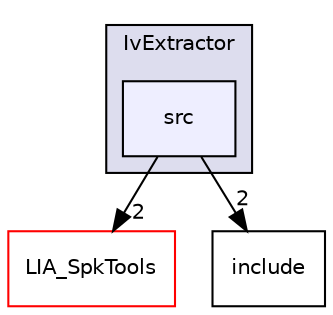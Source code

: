 digraph "LIA_SpkDet/IvExtractor/src" {
  compound=true
  node [ fontsize="10", fontname="Helvetica"];
  edge [ labelfontsize="10", labelfontname="Helvetica"];
  subgraph clusterdir_f8eec4eea211a39b31f03e2ead7a544e {
    graph [ bgcolor="#ddddee", pencolor="black", label="IvExtractor" fontname="Helvetica", fontsize="10", URL="dir_f8eec4eea211a39b31f03e2ead7a544e.html"]
  dir_1128033c36d44ba32537147872348e67 [shape=box, label="src", style="filled", fillcolor="#eeeeff", pencolor="black", URL="dir_1128033c36d44ba32537147872348e67.html"];
  }
  dir_7b9f40c7474acebf25e66f966c5b9c6a [shape=box label="LIA_SpkTools" fillcolor="white" style="filled" color="red" URL="dir_7b9f40c7474acebf25e66f966c5b9c6a.html"];
  dir_7e0454f7a7d6a4da9b5b39b2e06f3249 [shape=box label="include" URL="dir_7e0454f7a7d6a4da9b5b39b2e06f3249.html"];
  dir_1128033c36d44ba32537147872348e67->dir_7b9f40c7474acebf25e66f966c5b9c6a [headlabel="2", labeldistance=1.5 headhref="dir_000066_000110.html"];
  dir_1128033c36d44ba32537147872348e67->dir_7e0454f7a7d6a4da9b5b39b2e06f3249 [headlabel="2", labeldistance=1.5 headhref="dir_000066_000065.html"];
}
